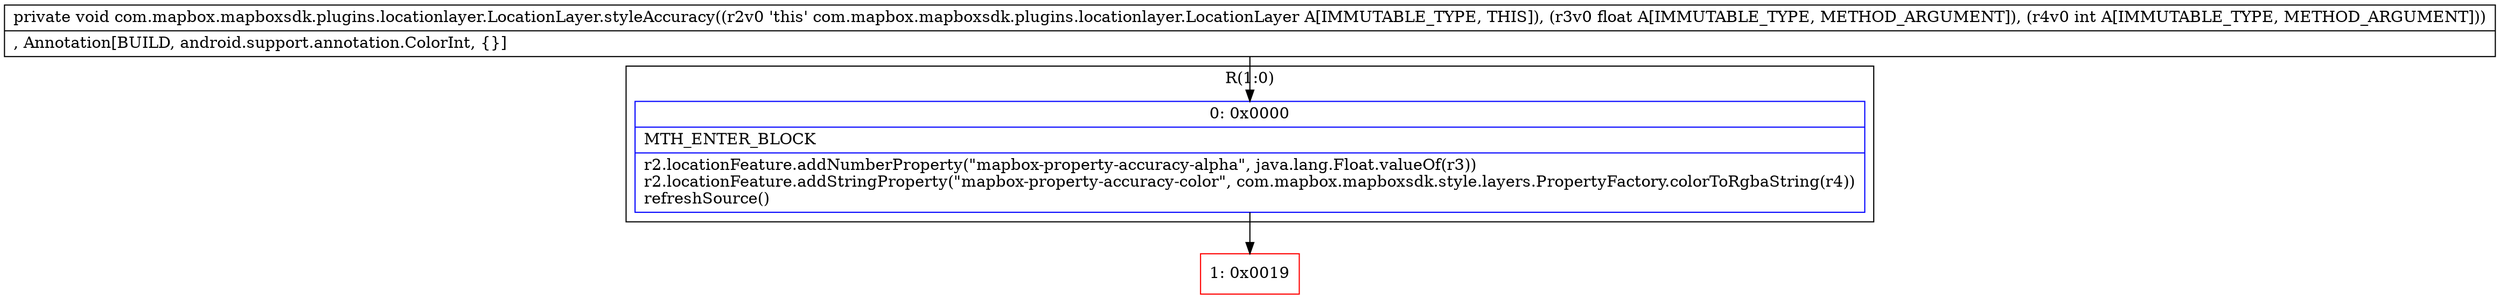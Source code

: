 digraph "CFG forcom.mapbox.mapboxsdk.plugins.locationlayer.LocationLayer.styleAccuracy(FI)V" {
subgraph cluster_Region_975336076 {
label = "R(1:0)";
node [shape=record,color=blue];
Node_0 [shape=record,label="{0\:\ 0x0000|MTH_ENTER_BLOCK\l|r2.locationFeature.addNumberProperty(\"mapbox\-property\-accuracy\-alpha\", java.lang.Float.valueOf(r3))\lr2.locationFeature.addStringProperty(\"mapbox\-property\-accuracy\-color\", com.mapbox.mapboxsdk.style.layers.PropertyFactory.colorToRgbaString(r4))\lrefreshSource()\l}"];
}
Node_1 [shape=record,color=red,label="{1\:\ 0x0019}"];
MethodNode[shape=record,label="{private void com.mapbox.mapboxsdk.plugins.locationlayer.LocationLayer.styleAccuracy((r2v0 'this' com.mapbox.mapboxsdk.plugins.locationlayer.LocationLayer A[IMMUTABLE_TYPE, THIS]), (r3v0 float A[IMMUTABLE_TYPE, METHOD_ARGUMENT]), (r4v0 int A[IMMUTABLE_TYPE, METHOD_ARGUMENT]))  | , Annotation[BUILD, android.support.annotation.ColorInt, \{\}]\l}"];
MethodNode -> Node_0;
Node_0 -> Node_1;
}

